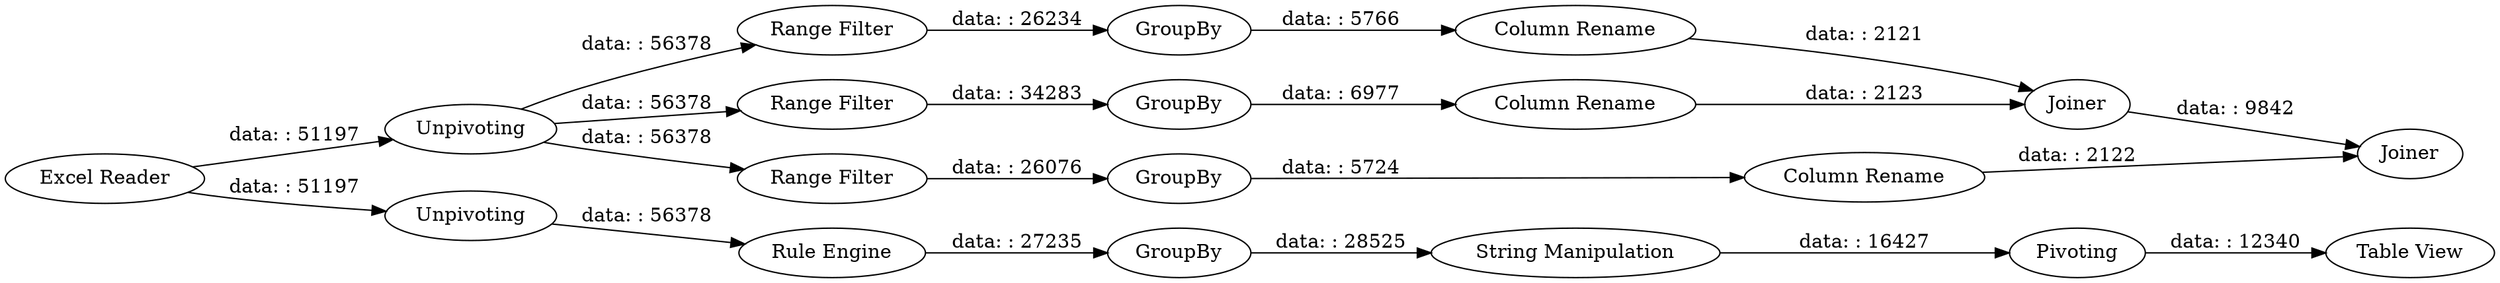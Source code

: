 digraph {
	"8779446898375909707_4" [label=GroupBy]
	"8779446898375909707_5" [label="String Manipulation"]
	"8779446898375909707_16" [label="Column Rename"]
	"8779446898375909707_12" [label=Joiner]
	"8779446898375909707_8" [label=GroupBy]
	"8779446898375909707_13" [label=Unpivoting]
	"8779446898375909707_7" [label="Table View"]
	"8779446898375909707_17" [label="Column Rename"]
	"8779446898375909707_10" [label="Range Filter"]
	"8779446898375909707_15" [label="Range Filter"]
	"8779446898375909707_1" [label="Excel Reader"]
	"8779446898375909707_2" [label=Unpivoting]
	"8779446898375909707_18" [label="Column Rename"]
	"8779446898375909707_6" [label=Pivoting]
	"8779446898375909707_3" [label="Rule Engine"]
	"8779446898375909707_11" [label="Range Filter"]
	"8779446898375909707_19" [label=GroupBy]
	"8779446898375909707_14" [label=GroupBy]
	"8779446898375909707_9" [label=Joiner]
	"8779446898375909707_13" -> "8779446898375909707_11" [label="data: : 56378"]
	"8779446898375909707_3" -> "8779446898375909707_4" [label="data: : 27235"]
	"8779446898375909707_11" -> "8779446898375909707_19" [label="data: : 26234"]
	"8779446898375909707_13" -> "8779446898375909707_10" [label="data: : 56378"]
	"8779446898375909707_18" -> "8779446898375909707_12" [label="data: : 2122"]
	"8779446898375909707_14" -> "8779446898375909707_17" [label="data: : 6977"]
	"8779446898375909707_6" -> "8779446898375909707_7" [label="data: : 12340"]
	"8779446898375909707_16" -> "8779446898375909707_9" [label="data: : 2121"]
	"8779446898375909707_17" -> "8779446898375909707_9" [label="data: : 2123"]
	"8779446898375909707_13" -> "8779446898375909707_15" [label="data: : 56378"]
	"8779446898375909707_9" -> "8779446898375909707_12" [label="data: : 9842"]
	"8779446898375909707_1" -> "8779446898375909707_13" [label="data: : 51197"]
	"8779446898375909707_4" -> "8779446898375909707_5" [label="data: : 28525"]
	"8779446898375909707_2" -> "8779446898375909707_3" [label="data: : 56378"]
	"8779446898375909707_10" -> "8779446898375909707_14" [label="data: : 34283"]
	"8779446898375909707_19" -> "8779446898375909707_16" [label="data: : 5766"]
	"8779446898375909707_1" -> "8779446898375909707_2" [label="data: : 51197"]
	"8779446898375909707_5" -> "8779446898375909707_6" [label="data: : 16427"]
	"8779446898375909707_8" -> "8779446898375909707_18" [label="data: : 5724"]
	"8779446898375909707_15" -> "8779446898375909707_8" [label="data: : 26076"]
	rankdir=LR
}
